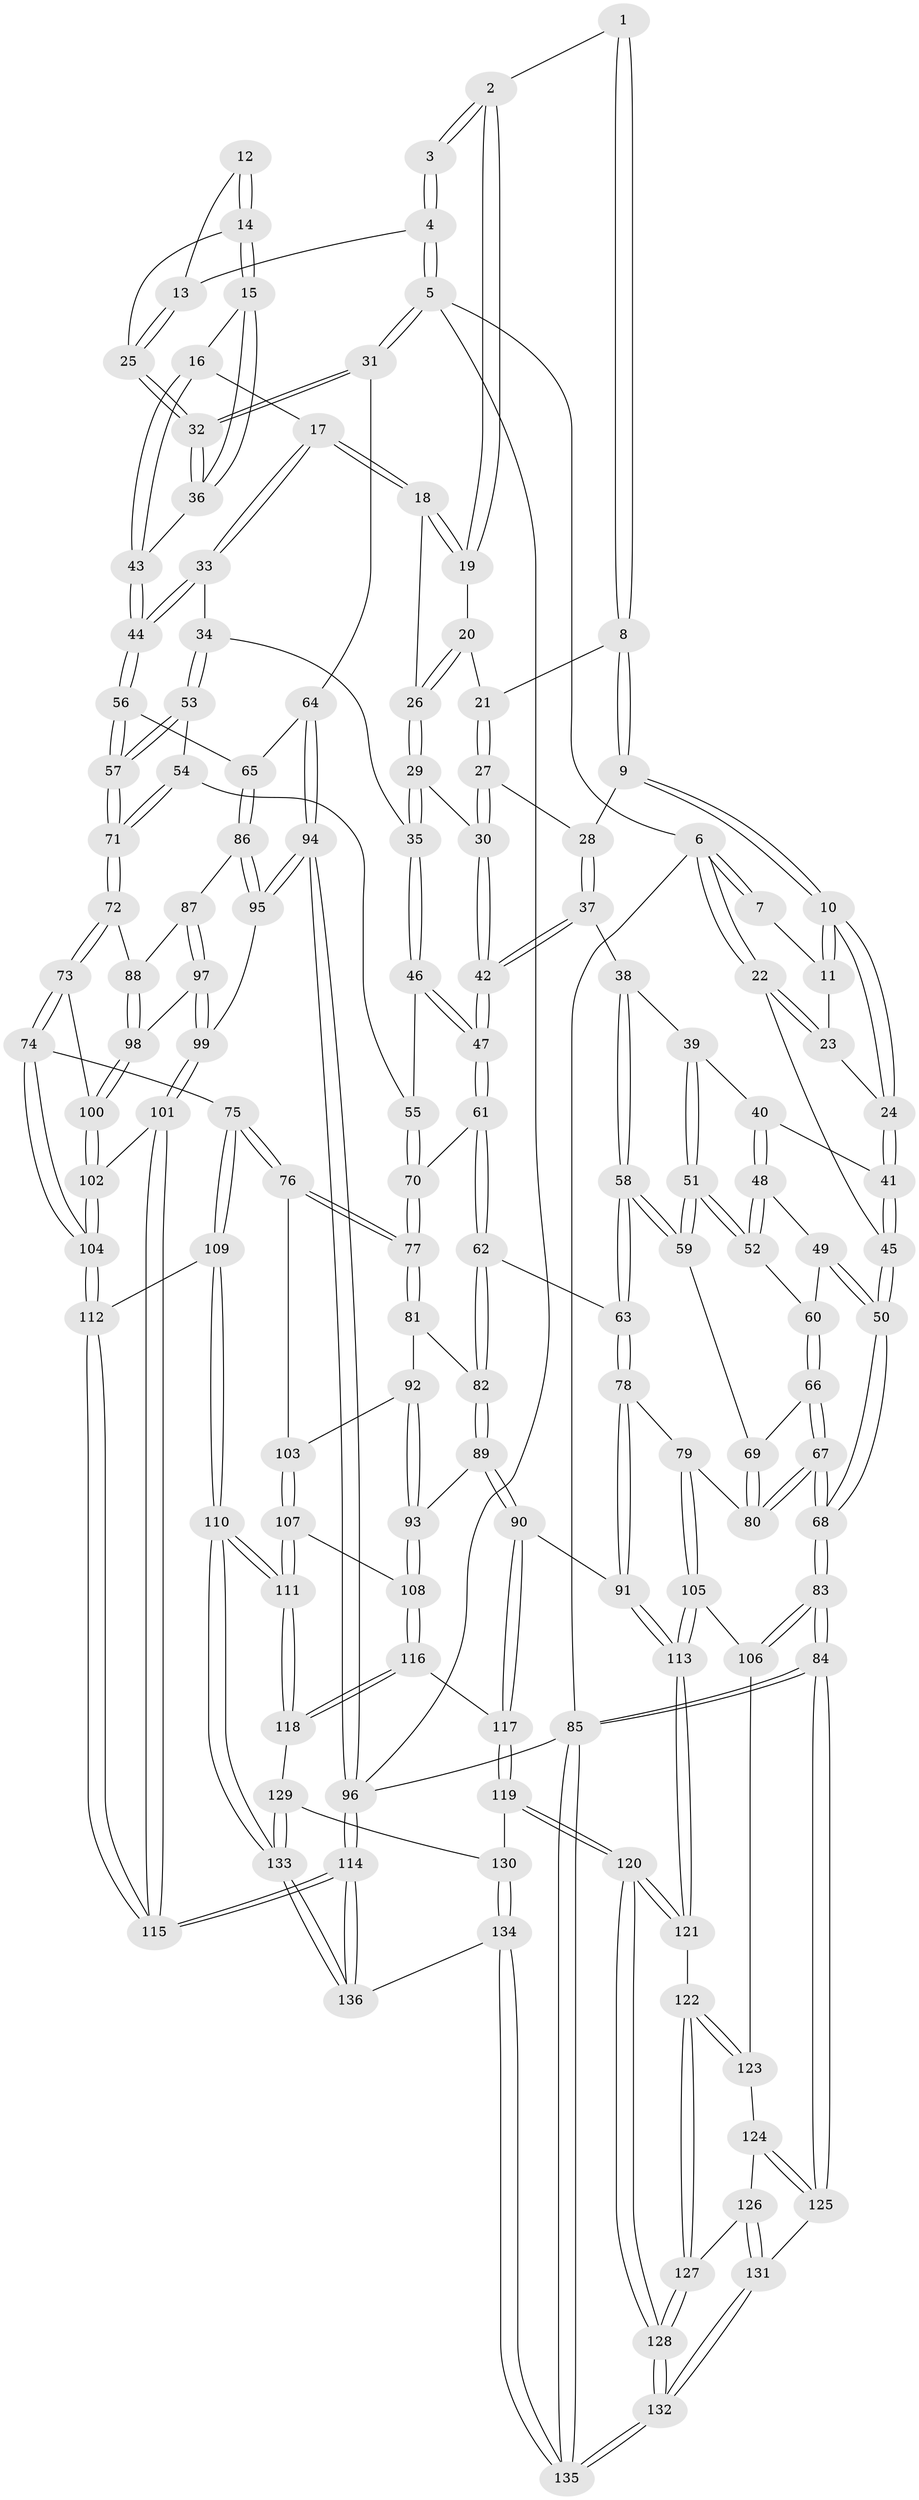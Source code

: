 // Generated by graph-tools (version 1.1) at 2025/38/03/09/25 02:38:38]
// undirected, 136 vertices, 337 edges
graph export_dot {
graph [start="1"]
  node [color=gray90,style=filled];
  1 [pos="+0.36618389188249123+0"];
  2 [pos="+0.6686225999763251+0"];
  3 [pos="+0.7602767631416157+0"];
  4 [pos="+1+0"];
  5 [pos="+1+0"];
  6 [pos="+0+0"];
  7 [pos="+0.1958364236213346+0"];
  8 [pos="+0.36606513840727745+0.010224785160361011"];
  9 [pos="+0.2617659042169861+0.16024567184236366"];
  10 [pos="+0.17748463657423225+0.15629728906396068"];
  11 [pos="+0.14762490590297617+0.027854237325426353"];
  12 [pos="+0.8259177095189482+0"];
  13 [pos="+0.939077311357388+0.11597314804190335"];
  14 [pos="+0.8535656757317105+0.16235908840164776"];
  15 [pos="+0.8491959956633217+0.16680190338791478"];
  16 [pos="+0.7346934306643222+0.1917162228956802"];
  17 [pos="+0.7322678072807335+0.19143588594652924"];
  18 [pos="+0.6912805635018494+0.10121221342784605"];
  19 [pos="+0.6613268055877999+0"];
  20 [pos="+0.5214264255535779+0.11047694963623889"];
  21 [pos="+0.4342471496838648+0.1264317972035383"];
  22 [pos="+0+0.08305137634124658"];
  23 [pos="+0+0.08574745435477646"];
  24 [pos="+0.1434193263186611+0.1964222804265183"];
  25 [pos="+0.9361829868461318+0.14302368496964882"];
  26 [pos="+0.5572338016210676+0.17498187393055664"];
  27 [pos="+0.42598445986642874+0.15558715900310535"];
  28 [pos="+0.26991606153376435+0.1674273731072548"];
  29 [pos="+0.554774322143509+0.22035794865832492"];
  30 [pos="+0.4366101431330638+0.2393741571320797"];
  31 [pos="+1+0.2719947451546786"];
  32 [pos="+1+0.2594732816643291"];
  33 [pos="+0.6773166896111071+0.26314816160583776"];
  34 [pos="+0.6512672780735701+0.2854252516869278"];
  35 [pos="+0.6162265368665085+0.2794649741487859"];
  36 [pos="+0.9080666195708753+0.313343333556469"];
  37 [pos="+0.363087408431645+0.32352827670608375"];
  38 [pos="+0.2652051762012525+0.33004174524786284"];
  39 [pos="+0.2116007749212784+0.31354395700428694"];
  40 [pos="+0.1218485168896742+0.26463297049054735"];
  41 [pos="+0.116475015570736+0.24806132112201867"];
  42 [pos="+0.3796725994608032+0.3316765830507761"];
  43 [pos="+0.8662272778223008+0.35238676606493535"];
  44 [pos="+0.8548114210273152+0.37530957371404755"];
  45 [pos="+0+0.2071929618146218"];
  46 [pos="+0.4864091423435326+0.3773502513515551"];
  47 [pos="+0.40595519000355607+0.388746769056357"];
  48 [pos="+0.12007169356776583+0.2719309838455466"];
  49 [pos="+0.04236472635231191+0.3793561096841829"];
  50 [pos="+0+0.30867779730578526"];
  51 [pos="+0.17925168057308122+0.4427969996448784"];
  52 [pos="+0.1464227836148522+0.42051135655353217"];
  53 [pos="+0.6574068853157906+0.31155733068754027"];
  54 [pos="+0.6093132148004992+0.4400384780573133"];
  55 [pos="+0.6060357681607805+0.44000247420537153"];
  56 [pos="+0.8349177255558304+0.44850907258801354"];
  57 [pos="+0.792178951147679+0.4617383777109442"];
  58 [pos="+0.19855746231470575+0.4535360895396056"];
  59 [pos="+0.1860392437789016+0.4495333840885338"];
  60 [pos="+0.058799952590785146+0.4415461405130831"];
  61 [pos="+0.40240124286655493+0.40725444374892833"];
  62 [pos="+0.37943084965933954+0.4520986420671569"];
  63 [pos="+0.2642322435190713+0.5055605597690467"];
  64 [pos="+1+0.40267370552337584"];
  65 [pos="+0.8595206955282272+0.46537241846991606"];
  66 [pos="+0.0212426077505453+0.5136000898798715"];
  67 [pos="+0+0.5846883583926625"];
  68 [pos="+0+0.6308486237736508"];
  69 [pos="+0.155728963403597+0.4800688695496449"];
  70 [pos="+0.5347213644542974+0.5059830122320323"];
  71 [pos="+0.7106330528377124+0.5333417394168406"];
  72 [pos="+0.7064412437248527+0.545659318971157"];
  73 [pos="+0.6864798583806856+0.572723892097688"];
  74 [pos="+0.6031541435572713+0.639064317481593"];
  75 [pos="+0.5963396221094843+0.6398446438925065"];
  76 [pos="+0.5888962939073104+0.6395697296316304"];
  77 [pos="+0.5573192253767514+0.6085426890040208"];
  78 [pos="+0.2182362252985076+0.6439956578236676"];
  79 [pos="+0.1326830609646383+0.6301460189289119"];
  80 [pos="+0.10452080773565613+0.6174606863585409"];
  81 [pos="+0.45614288021318017+0.5745589492168544"];
  82 [pos="+0.40845572791303214+0.536458723144144"];
  83 [pos="+0+0.6643321071975554"];
  84 [pos="+0+0.898760195575654"];
  85 [pos="+0+1"];
  86 [pos="+0.9208849574167267+0.5680129125383989"];
  87 [pos="+0.8339922450846097+0.6296134045105839"];
  88 [pos="+0.809359790430124+0.6226704925014305"];
  89 [pos="+0.326009230546429+0.6923706267114368"];
  90 [pos="+0.28295701210839375+0.7014339650668058"];
  91 [pos="+0.25733346745548485+0.6931381650332071"];
  92 [pos="+0.41882726874925025+0.6649138114026312"];
  93 [pos="+0.35341609679087016+0.6976549197176156"];
  94 [pos="+1+0.6451095893598562"];
  95 [pos="+0.9878167798074493+0.6176877641463852"];
  96 [pos="+1+1"];
  97 [pos="+0.8417828586821152+0.6609105859978719"];
  98 [pos="+0.7890960896113076+0.6745251397396658"];
  99 [pos="+0.8734911127411251+0.7265720700603474"];
  100 [pos="+0.7732533816154169+0.6948738606069903"];
  101 [pos="+0.8582843227737694+0.7638565548752007"];
  102 [pos="+0.7835721848349427+0.7551628192568621"];
  103 [pos="+0.5575265233719098+0.6664658390033975"];
  104 [pos="+0.7109674918704189+0.7859922932426143"];
  105 [pos="+0.09064017380052396+0.7609411364727134"];
  106 [pos="+0.022889191036780675+0.7775335470424669"];
  107 [pos="+0.49787031565055456+0.7570095140959093"];
  108 [pos="+0.44181572042724016+0.7621130209284724"];
  109 [pos="+0.5895982571398856+0.8998440183861927"];
  110 [pos="+0.5808148358969474+0.9036576113827913"];
  111 [pos="+0.5614989255384664+0.8886102792059509"];
  112 [pos="+0.6782241488952006+0.8774199846685182"];
  113 [pos="+0.17182933411571383+0.8148441300210034"];
  114 [pos="+1+1"];
  115 [pos="+1+1"];
  116 [pos="+0.4013991131665412+0.8649618468369461"];
  117 [pos="+0.30433401291258094+0.7703637270167555"];
  118 [pos="+0.4021649519327092+0.8699029850028884"];
  119 [pos="+0.2786700578058953+0.9077870938792688"];
  120 [pos="+0.23770640792727885+0.9219768810564106"];
  121 [pos="+0.1680558879062814+0.8344362324668368"];
  122 [pos="+0.12058675528513604+0.8581383571690147"];
  123 [pos="+0.03769239228796625+0.7993861763886116"];
  124 [pos="+0.03849411968525361+0.8581672299968608"];
  125 [pos="+0+0.901127263612502"];
  126 [pos="+0.07625217711152751+0.9079684968123413"];
  127 [pos="+0.09099122537787643+0.8965351024757222"];
  128 [pos="+0.21316141839178718+0.9818726510953236"];
  129 [pos="+0.3761195672922175+0.9100765684871723"];
  130 [pos="+0.35524583726033904+0.9212527277629453"];
  131 [pos="+0.064519882918067+0.925943343922182"];
  132 [pos="+0.15274558906928062+1"];
  133 [pos="+0.5331709338635484+1"];
  134 [pos="+0.3485599926342164+1"];
  135 [pos="+0.15106898978489033+1"];
  136 [pos="+0.5236696079746869+1"];
  1 -- 2;
  1 -- 8;
  1 -- 8;
  2 -- 3;
  2 -- 3;
  2 -- 19;
  2 -- 19;
  3 -- 4;
  3 -- 4;
  4 -- 5;
  4 -- 5;
  4 -- 13;
  5 -- 6;
  5 -- 31;
  5 -- 31;
  5 -- 96;
  6 -- 7;
  6 -- 7;
  6 -- 22;
  6 -- 22;
  6 -- 85;
  7 -- 11;
  8 -- 9;
  8 -- 9;
  8 -- 21;
  9 -- 10;
  9 -- 10;
  9 -- 28;
  10 -- 11;
  10 -- 11;
  10 -- 24;
  10 -- 24;
  11 -- 23;
  12 -- 13;
  12 -- 14;
  12 -- 14;
  13 -- 25;
  13 -- 25;
  14 -- 15;
  14 -- 15;
  14 -- 25;
  15 -- 16;
  15 -- 36;
  15 -- 36;
  16 -- 17;
  16 -- 43;
  16 -- 43;
  17 -- 18;
  17 -- 18;
  17 -- 33;
  17 -- 33;
  18 -- 19;
  18 -- 19;
  18 -- 26;
  19 -- 20;
  20 -- 21;
  20 -- 26;
  20 -- 26;
  21 -- 27;
  21 -- 27;
  22 -- 23;
  22 -- 23;
  22 -- 45;
  23 -- 24;
  24 -- 41;
  24 -- 41;
  25 -- 32;
  25 -- 32;
  26 -- 29;
  26 -- 29;
  27 -- 28;
  27 -- 30;
  27 -- 30;
  28 -- 37;
  28 -- 37;
  29 -- 30;
  29 -- 35;
  29 -- 35;
  30 -- 42;
  30 -- 42;
  31 -- 32;
  31 -- 32;
  31 -- 64;
  32 -- 36;
  32 -- 36;
  33 -- 34;
  33 -- 44;
  33 -- 44;
  34 -- 35;
  34 -- 53;
  34 -- 53;
  35 -- 46;
  35 -- 46;
  36 -- 43;
  37 -- 38;
  37 -- 42;
  37 -- 42;
  38 -- 39;
  38 -- 58;
  38 -- 58;
  39 -- 40;
  39 -- 51;
  39 -- 51;
  40 -- 41;
  40 -- 48;
  40 -- 48;
  41 -- 45;
  41 -- 45;
  42 -- 47;
  42 -- 47;
  43 -- 44;
  43 -- 44;
  44 -- 56;
  44 -- 56;
  45 -- 50;
  45 -- 50;
  46 -- 47;
  46 -- 47;
  46 -- 55;
  47 -- 61;
  47 -- 61;
  48 -- 49;
  48 -- 52;
  48 -- 52;
  49 -- 50;
  49 -- 50;
  49 -- 60;
  50 -- 68;
  50 -- 68;
  51 -- 52;
  51 -- 52;
  51 -- 59;
  51 -- 59;
  52 -- 60;
  53 -- 54;
  53 -- 57;
  53 -- 57;
  54 -- 55;
  54 -- 71;
  54 -- 71;
  55 -- 70;
  55 -- 70;
  56 -- 57;
  56 -- 57;
  56 -- 65;
  57 -- 71;
  57 -- 71;
  58 -- 59;
  58 -- 59;
  58 -- 63;
  58 -- 63;
  59 -- 69;
  60 -- 66;
  60 -- 66;
  61 -- 62;
  61 -- 62;
  61 -- 70;
  62 -- 63;
  62 -- 82;
  62 -- 82;
  63 -- 78;
  63 -- 78;
  64 -- 65;
  64 -- 94;
  64 -- 94;
  65 -- 86;
  65 -- 86;
  66 -- 67;
  66 -- 67;
  66 -- 69;
  67 -- 68;
  67 -- 68;
  67 -- 80;
  67 -- 80;
  68 -- 83;
  68 -- 83;
  69 -- 80;
  69 -- 80;
  70 -- 77;
  70 -- 77;
  71 -- 72;
  71 -- 72;
  72 -- 73;
  72 -- 73;
  72 -- 88;
  73 -- 74;
  73 -- 74;
  73 -- 100;
  74 -- 75;
  74 -- 104;
  74 -- 104;
  75 -- 76;
  75 -- 76;
  75 -- 109;
  75 -- 109;
  76 -- 77;
  76 -- 77;
  76 -- 103;
  77 -- 81;
  77 -- 81;
  78 -- 79;
  78 -- 91;
  78 -- 91;
  79 -- 80;
  79 -- 105;
  79 -- 105;
  81 -- 82;
  81 -- 92;
  82 -- 89;
  82 -- 89;
  83 -- 84;
  83 -- 84;
  83 -- 106;
  83 -- 106;
  84 -- 85;
  84 -- 85;
  84 -- 125;
  84 -- 125;
  85 -- 135;
  85 -- 135;
  85 -- 96;
  86 -- 87;
  86 -- 95;
  86 -- 95;
  87 -- 88;
  87 -- 97;
  87 -- 97;
  88 -- 98;
  88 -- 98;
  89 -- 90;
  89 -- 90;
  89 -- 93;
  90 -- 91;
  90 -- 117;
  90 -- 117;
  91 -- 113;
  91 -- 113;
  92 -- 93;
  92 -- 93;
  92 -- 103;
  93 -- 108;
  93 -- 108;
  94 -- 95;
  94 -- 95;
  94 -- 96;
  94 -- 96;
  95 -- 99;
  96 -- 114;
  96 -- 114;
  97 -- 98;
  97 -- 99;
  97 -- 99;
  98 -- 100;
  98 -- 100;
  99 -- 101;
  99 -- 101;
  100 -- 102;
  100 -- 102;
  101 -- 102;
  101 -- 115;
  101 -- 115;
  102 -- 104;
  102 -- 104;
  103 -- 107;
  103 -- 107;
  104 -- 112;
  104 -- 112;
  105 -- 106;
  105 -- 113;
  105 -- 113;
  106 -- 123;
  107 -- 108;
  107 -- 111;
  107 -- 111;
  108 -- 116;
  108 -- 116;
  109 -- 110;
  109 -- 110;
  109 -- 112;
  110 -- 111;
  110 -- 111;
  110 -- 133;
  110 -- 133;
  111 -- 118;
  111 -- 118;
  112 -- 115;
  112 -- 115;
  113 -- 121;
  113 -- 121;
  114 -- 115;
  114 -- 115;
  114 -- 136;
  114 -- 136;
  116 -- 117;
  116 -- 118;
  116 -- 118;
  117 -- 119;
  117 -- 119;
  118 -- 129;
  119 -- 120;
  119 -- 120;
  119 -- 130;
  120 -- 121;
  120 -- 121;
  120 -- 128;
  120 -- 128;
  121 -- 122;
  122 -- 123;
  122 -- 123;
  122 -- 127;
  122 -- 127;
  123 -- 124;
  124 -- 125;
  124 -- 125;
  124 -- 126;
  125 -- 131;
  126 -- 127;
  126 -- 131;
  126 -- 131;
  127 -- 128;
  127 -- 128;
  128 -- 132;
  128 -- 132;
  129 -- 130;
  129 -- 133;
  129 -- 133;
  130 -- 134;
  130 -- 134;
  131 -- 132;
  131 -- 132;
  132 -- 135;
  132 -- 135;
  133 -- 136;
  133 -- 136;
  134 -- 135;
  134 -- 135;
  134 -- 136;
}

